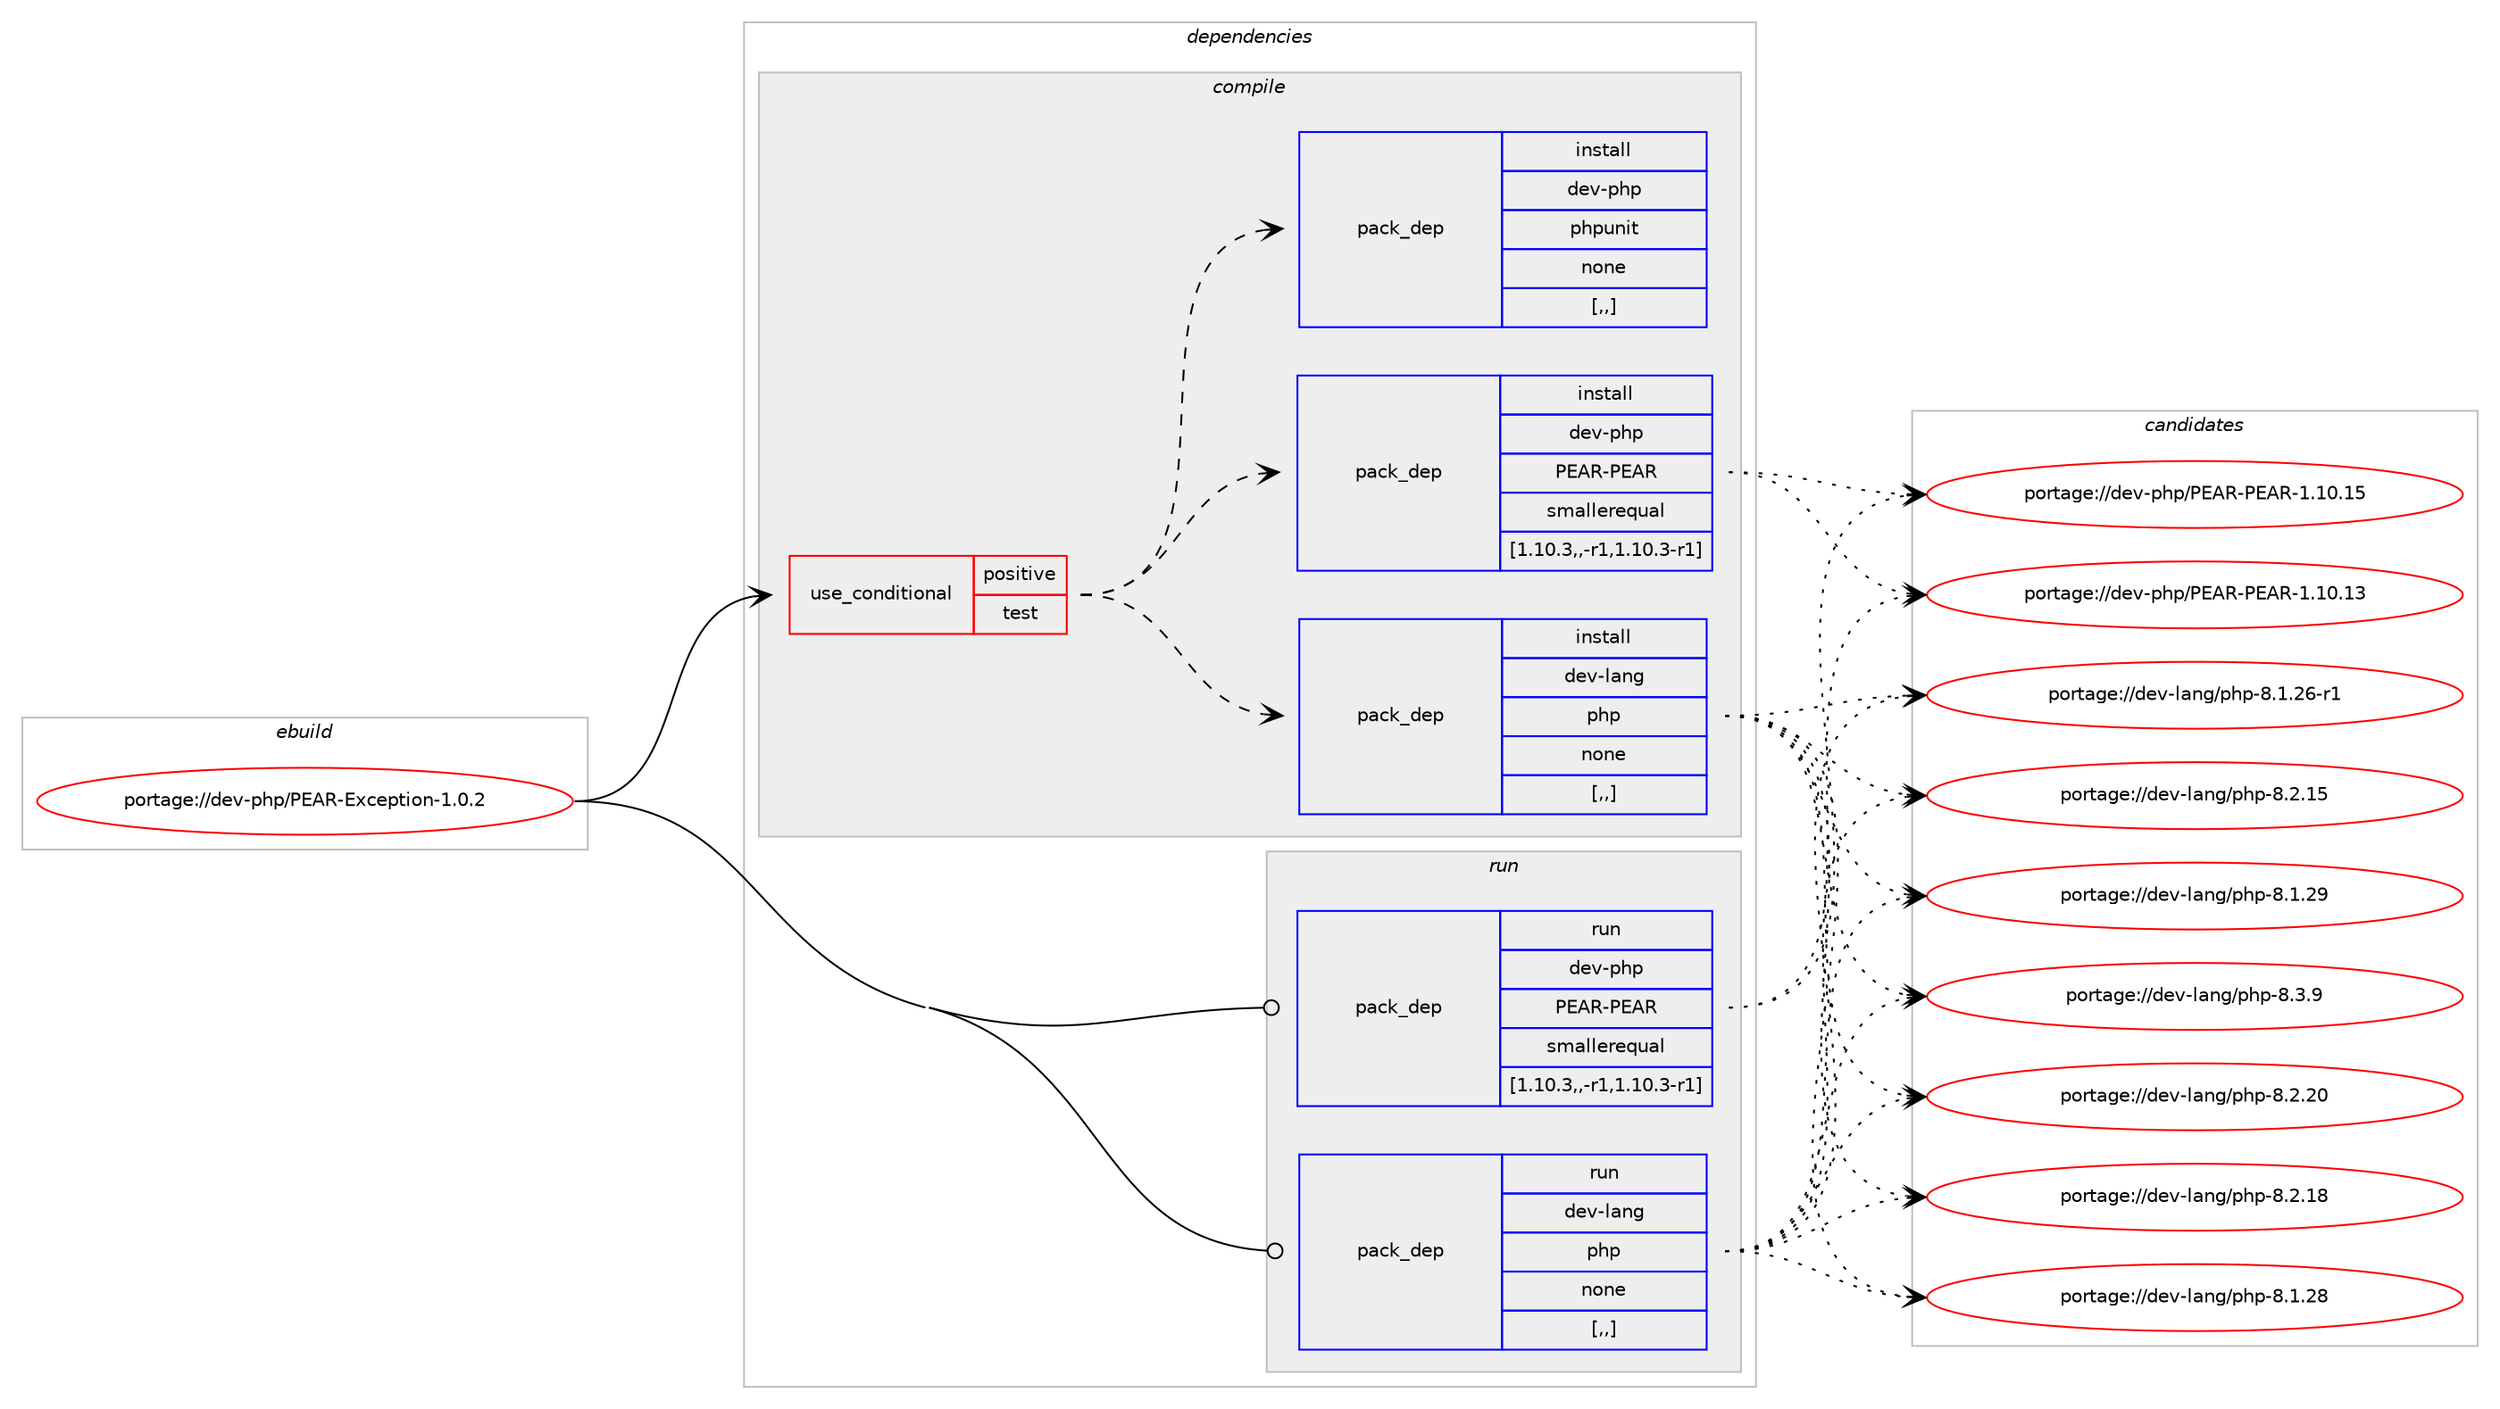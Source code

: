 digraph prolog {

# *************
# Graph options
# *************

newrank=true;
concentrate=true;
compound=true;
graph [rankdir=LR,fontname=Helvetica,fontsize=10,ranksep=1.5];#, ranksep=2.5, nodesep=0.2];
edge  [arrowhead=vee];
node  [fontname=Helvetica,fontsize=10];

# **********
# The ebuild
# **********

subgraph cluster_leftcol {
color=gray;
label=<<i>ebuild</i>>;
id [label="portage://dev-php/PEAR-Exception-1.0.2", color=red, width=4, href="../dev-php/PEAR-Exception-1.0.2.svg"];
}

# ****************
# The dependencies
# ****************

subgraph cluster_midcol {
color=gray;
label=<<i>dependencies</i>>;
subgraph cluster_compile {
fillcolor="#eeeeee";
style=filled;
label=<<i>compile</i>>;
subgraph cond30112 {
dependency139938 [label=<<TABLE BORDER="0" CELLBORDER="1" CELLSPACING="0" CELLPADDING="4"><TR><TD ROWSPAN="3" CELLPADDING="10">use_conditional</TD></TR><TR><TD>positive</TD></TR><TR><TD>test</TD></TR></TABLE>>, shape=none, color=red];
subgraph pack108591 {
dependency139939 [label=<<TABLE BORDER="0" CELLBORDER="1" CELLSPACING="0" CELLPADDING="4" WIDTH="220"><TR><TD ROWSPAN="6" CELLPADDING="30">pack_dep</TD></TR><TR><TD WIDTH="110">install</TD></TR><TR><TD>dev-lang</TD></TR><TR><TD>php</TD></TR><TR><TD>none</TD></TR><TR><TD>[,,]</TD></TR></TABLE>>, shape=none, color=blue];
}
dependency139938:e -> dependency139939:w [weight=20,style="dashed",arrowhead="vee"];
subgraph pack108592 {
dependency139940 [label=<<TABLE BORDER="0" CELLBORDER="1" CELLSPACING="0" CELLPADDING="4" WIDTH="220"><TR><TD ROWSPAN="6" CELLPADDING="30">pack_dep</TD></TR><TR><TD WIDTH="110">install</TD></TR><TR><TD>dev-php</TD></TR><TR><TD>PEAR-PEAR</TD></TR><TR><TD>smallerequal</TD></TR><TR><TD>[1.10.3,,-r1,1.10.3-r1]</TD></TR></TABLE>>, shape=none, color=blue];
}
dependency139938:e -> dependency139940:w [weight=20,style="dashed",arrowhead="vee"];
subgraph pack108593 {
dependency139941 [label=<<TABLE BORDER="0" CELLBORDER="1" CELLSPACING="0" CELLPADDING="4" WIDTH="220"><TR><TD ROWSPAN="6" CELLPADDING="30">pack_dep</TD></TR><TR><TD WIDTH="110">install</TD></TR><TR><TD>dev-php</TD></TR><TR><TD>phpunit</TD></TR><TR><TD>none</TD></TR><TR><TD>[,,]</TD></TR></TABLE>>, shape=none, color=blue];
}
dependency139938:e -> dependency139941:w [weight=20,style="dashed",arrowhead="vee"];
}
id:e -> dependency139938:w [weight=20,style="solid",arrowhead="vee"];
}
subgraph cluster_compileandrun {
fillcolor="#eeeeee";
style=filled;
label=<<i>compile and run</i>>;
}
subgraph cluster_run {
fillcolor="#eeeeee";
style=filled;
label=<<i>run</i>>;
subgraph pack108594 {
dependency139942 [label=<<TABLE BORDER="0" CELLBORDER="1" CELLSPACING="0" CELLPADDING="4" WIDTH="220"><TR><TD ROWSPAN="6" CELLPADDING="30">pack_dep</TD></TR><TR><TD WIDTH="110">run</TD></TR><TR><TD>dev-lang</TD></TR><TR><TD>php</TD></TR><TR><TD>none</TD></TR><TR><TD>[,,]</TD></TR></TABLE>>, shape=none, color=blue];
}
id:e -> dependency139942:w [weight=20,style="solid",arrowhead="odot"];
subgraph pack108595 {
dependency139943 [label=<<TABLE BORDER="0" CELLBORDER="1" CELLSPACING="0" CELLPADDING="4" WIDTH="220"><TR><TD ROWSPAN="6" CELLPADDING="30">pack_dep</TD></TR><TR><TD WIDTH="110">run</TD></TR><TR><TD>dev-php</TD></TR><TR><TD>PEAR-PEAR</TD></TR><TR><TD>smallerequal</TD></TR><TR><TD>[1.10.3,,-r1,1.10.3-r1]</TD></TR></TABLE>>, shape=none, color=blue];
}
id:e -> dependency139943:w [weight=20,style="solid",arrowhead="odot"];
}
}

# **************
# The candidates
# **************

subgraph cluster_choices {
rank=same;
color=gray;
label=<<i>candidates</i>>;

subgraph choice108591 {
color=black;
nodesep=1;
choice100101118451089711010347112104112455646514657 [label="portage://dev-lang/php-8.3.9", color=red, width=4,href="../dev-lang/php-8.3.9.svg"];
choice10010111845108971101034711210411245564650465048 [label="portage://dev-lang/php-8.2.20", color=red, width=4,href="../dev-lang/php-8.2.20.svg"];
choice10010111845108971101034711210411245564650464956 [label="portage://dev-lang/php-8.2.18", color=red, width=4,href="../dev-lang/php-8.2.18.svg"];
choice10010111845108971101034711210411245564650464953 [label="portage://dev-lang/php-8.2.15", color=red, width=4,href="../dev-lang/php-8.2.15.svg"];
choice10010111845108971101034711210411245564649465057 [label="portage://dev-lang/php-8.1.29", color=red, width=4,href="../dev-lang/php-8.1.29.svg"];
choice10010111845108971101034711210411245564649465056 [label="portage://dev-lang/php-8.1.28", color=red, width=4,href="../dev-lang/php-8.1.28.svg"];
choice100101118451089711010347112104112455646494650544511449 [label="portage://dev-lang/php-8.1.26-r1", color=red, width=4,href="../dev-lang/php-8.1.26-r1.svg"];
dependency139939:e -> choice100101118451089711010347112104112455646514657:w [style=dotted,weight="100"];
dependency139939:e -> choice10010111845108971101034711210411245564650465048:w [style=dotted,weight="100"];
dependency139939:e -> choice10010111845108971101034711210411245564650464956:w [style=dotted,weight="100"];
dependency139939:e -> choice10010111845108971101034711210411245564650464953:w [style=dotted,weight="100"];
dependency139939:e -> choice10010111845108971101034711210411245564649465057:w [style=dotted,weight="100"];
dependency139939:e -> choice10010111845108971101034711210411245564649465056:w [style=dotted,weight="100"];
dependency139939:e -> choice100101118451089711010347112104112455646494650544511449:w [style=dotted,weight="100"];
}
subgraph choice108592 {
color=black;
nodesep=1;
choice10010111845112104112478069658245806965824549464948464953 [label="portage://dev-php/PEAR-PEAR-1.10.15", color=red, width=4,href="../dev-php/PEAR-PEAR-1.10.15.svg"];
choice10010111845112104112478069658245806965824549464948464951 [label="portage://dev-php/PEAR-PEAR-1.10.13", color=red, width=4,href="../dev-php/PEAR-PEAR-1.10.13.svg"];
dependency139940:e -> choice10010111845112104112478069658245806965824549464948464953:w [style=dotted,weight="100"];
dependency139940:e -> choice10010111845112104112478069658245806965824549464948464951:w [style=dotted,weight="100"];
}
subgraph choice108593 {
color=black;
nodesep=1;
}
subgraph choice108594 {
color=black;
nodesep=1;
choice100101118451089711010347112104112455646514657 [label="portage://dev-lang/php-8.3.9", color=red, width=4,href="../dev-lang/php-8.3.9.svg"];
choice10010111845108971101034711210411245564650465048 [label="portage://dev-lang/php-8.2.20", color=red, width=4,href="../dev-lang/php-8.2.20.svg"];
choice10010111845108971101034711210411245564650464956 [label="portage://dev-lang/php-8.2.18", color=red, width=4,href="../dev-lang/php-8.2.18.svg"];
choice10010111845108971101034711210411245564650464953 [label="portage://dev-lang/php-8.2.15", color=red, width=4,href="../dev-lang/php-8.2.15.svg"];
choice10010111845108971101034711210411245564649465057 [label="portage://dev-lang/php-8.1.29", color=red, width=4,href="../dev-lang/php-8.1.29.svg"];
choice10010111845108971101034711210411245564649465056 [label="portage://dev-lang/php-8.1.28", color=red, width=4,href="../dev-lang/php-8.1.28.svg"];
choice100101118451089711010347112104112455646494650544511449 [label="portage://dev-lang/php-8.1.26-r1", color=red, width=4,href="../dev-lang/php-8.1.26-r1.svg"];
dependency139942:e -> choice100101118451089711010347112104112455646514657:w [style=dotted,weight="100"];
dependency139942:e -> choice10010111845108971101034711210411245564650465048:w [style=dotted,weight="100"];
dependency139942:e -> choice10010111845108971101034711210411245564650464956:w [style=dotted,weight="100"];
dependency139942:e -> choice10010111845108971101034711210411245564650464953:w [style=dotted,weight="100"];
dependency139942:e -> choice10010111845108971101034711210411245564649465057:w [style=dotted,weight="100"];
dependency139942:e -> choice10010111845108971101034711210411245564649465056:w [style=dotted,weight="100"];
dependency139942:e -> choice100101118451089711010347112104112455646494650544511449:w [style=dotted,weight="100"];
}
subgraph choice108595 {
color=black;
nodesep=1;
choice10010111845112104112478069658245806965824549464948464953 [label="portage://dev-php/PEAR-PEAR-1.10.15", color=red, width=4,href="../dev-php/PEAR-PEAR-1.10.15.svg"];
choice10010111845112104112478069658245806965824549464948464951 [label="portage://dev-php/PEAR-PEAR-1.10.13", color=red, width=4,href="../dev-php/PEAR-PEAR-1.10.13.svg"];
dependency139943:e -> choice10010111845112104112478069658245806965824549464948464953:w [style=dotted,weight="100"];
dependency139943:e -> choice10010111845112104112478069658245806965824549464948464951:w [style=dotted,weight="100"];
}
}

}
